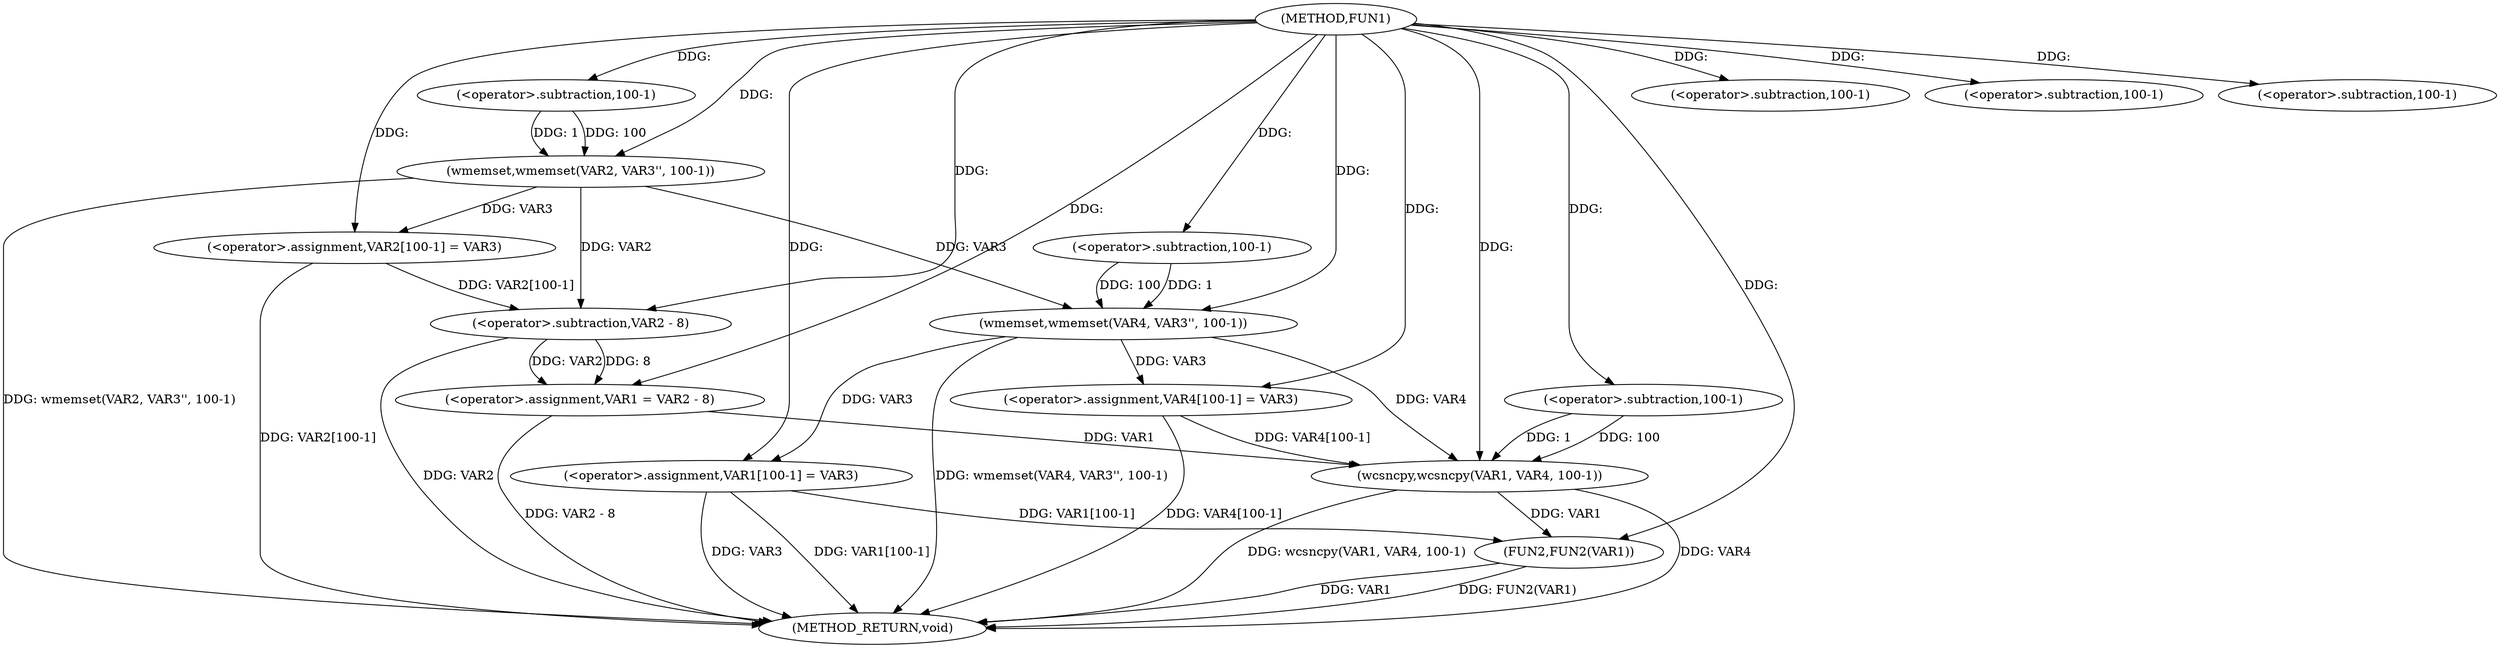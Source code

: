 digraph FUN1 {  
"1000100" [label = "(METHOD,FUN1)" ]
"1000154" [label = "(METHOD_RETURN,void)" ]
"1000104" [label = "(wmemset,wmemset(VAR2, VAR3'', 100-1))" ]
"1000107" [label = "(<operator>.subtraction,100-1)" ]
"1000110" [label = "(<operator>.assignment,VAR2[100-1] = VAR3)" ]
"1000113" [label = "(<operator>.subtraction,100-1)" ]
"1000119" [label = "(<operator>.assignment,VAR1 = VAR2 - 8)" ]
"1000121" [label = "(<operator>.subtraction,VAR2 - 8)" ]
"1000126" [label = "(wmemset,wmemset(VAR4, VAR3'', 100-1))" ]
"1000129" [label = "(<operator>.subtraction,100-1)" ]
"1000132" [label = "(<operator>.assignment,VAR4[100-1] = VAR3)" ]
"1000135" [label = "(<operator>.subtraction,100-1)" ]
"1000139" [label = "(wcsncpy,wcsncpy(VAR1, VAR4, 100-1))" ]
"1000142" [label = "(<operator>.subtraction,100-1)" ]
"1000145" [label = "(<operator>.assignment,VAR1[100-1] = VAR3)" ]
"1000148" [label = "(<operator>.subtraction,100-1)" ]
"1000152" [label = "(FUN2,FUN2(VAR1))" ]
  "1000126" -> "1000154"  [ label = "DDG: wmemset(VAR4, VAR3'', 100-1)"] 
  "1000145" -> "1000154"  [ label = "DDG: VAR3"] 
  "1000104" -> "1000154"  [ label = "DDG: wmemset(VAR2, VAR3'', 100-1)"] 
  "1000152" -> "1000154"  [ label = "DDG: FUN2(VAR1)"] 
  "1000119" -> "1000154"  [ label = "DDG: VAR2 - 8"] 
  "1000152" -> "1000154"  [ label = "DDG: VAR1"] 
  "1000132" -> "1000154"  [ label = "DDG: VAR4[100-1]"] 
  "1000145" -> "1000154"  [ label = "DDG: VAR1[100-1]"] 
  "1000110" -> "1000154"  [ label = "DDG: VAR2[100-1]"] 
  "1000139" -> "1000154"  [ label = "DDG: VAR4"] 
  "1000139" -> "1000154"  [ label = "DDG: wcsncpy(VAR1, VAR4, 100-1)"] 
  "1000121" -> "1000154"  [ label = "DDG: VAR2"] 
  "1000100" -> "1000104"  [ label = "DDG: "] 
  "1000107" -> "1000104"  [ label = "DDG: 100"] 
  "1000107" -> "1000104"  [ label = "DDG: 1"] 
  "1000100" -> "1000107"  [ label = "DDG: "] 
  "1000104" -> "1000110"  [ label = "DDG: VAR3"] 
  "1000100" -> "1000110"  [ label = "DDG: "] 
  "1000100" -> "1000113"  [ label = "DDG: "] 
  "1000121" -> "1000119"  [ label = "DDG: VAR2"] 
  "1000121" -> "1000119"  [ label = "DDG: 8"] 
  "1000100" -> "1000119"  [ label = "DDG: "] 
  "1000104" -> "1000121"  [ label = "DDG: VAR2"] 
  "1000110" -> "1000121"  [ label = "DDG: VAR2[100-1]"] 
  "1000100" -> "1000121"  [ label = "DDG: "] 
  "1000100" -> "1000126"  [ label = "DDG: "] 
  "1000104" -> "1000126"  [ label = "DDG: VAR3"] 
  "1000129" -> "1000126"  [ label = "DDG: 100"] 
  "1000129" -> "1000126"  [ label = "DDG: 1"] 
  "1000100" -> "1000129"  [ label = "DDG: "] 
  "1000126" -> "1000132"  [ label = "DDG: VAR3"] 
  "1000100" -> "1000132"  [ label = "DDG: "] 
  "1000100" -> "1000135"  [ label = "DDG: "] 
  "1000119" -> "1000139"  [ label = "DDG: VAR1"] 
  "1000100" -> "1000139"  [ label = "DDG: "] 
  "1000126" -> "1000139"  [ label = "DDG: VAR4"] 
  "1000132" -> "1000139"  [ label = "DDG: VAR4[100-1]"] 
  "1000142" -> "1000139"  [ label = "DDG: 100"] 
  "1000142" -> "1000139"  [ label = "DDG: 1"] 
  "1000100" -> "1000142"  [ label = "DDG: "] 
  "1000100" -> "1000145"  [ label = "DDG: "] 
  "1000126" -> "1000145"  [ label = "DDG: VAR3"] 
  "1000100" -> "1000148"  [ label = "DDG: "] 
  "1000139" -> "1000152"  [ label = "DDG: VAR1"] 
  "1000145" -> "1000152"  [ label = "DDG: VAR1[100-1]"] 
  "1000100" -> "1000152"  [ label = "DDG: "] 
}
